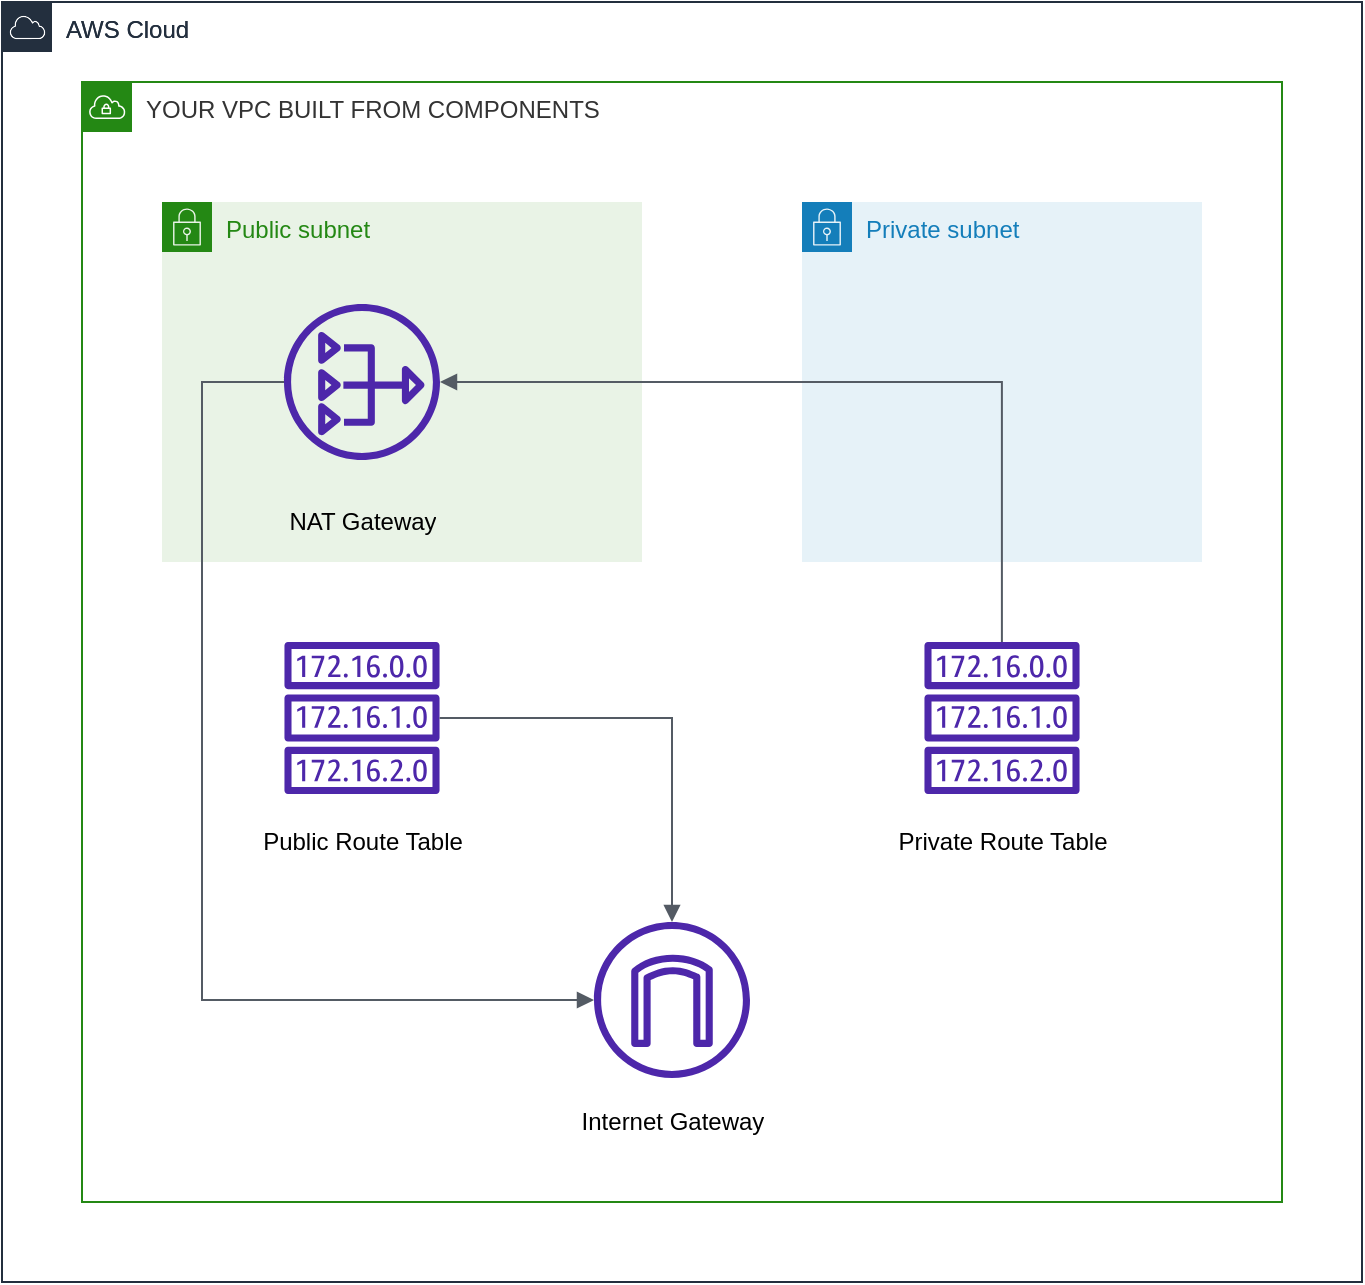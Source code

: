 <mxfile version="20.0.1" type="github">
  <diagram id="Qfw5KqlO8cd22jr_XHpM" name="Page-1">
    <mxGraphModel dx="1716" dy="783" grid="1" gridSize="10" guides="1" tooltips="1" connect="1" arrows="1" fold="1" page="1" pageScale="1" pageWidth="850" pageHeight="1100" math="0" shadow="0">
      <root>
        <mxCell id="0" />
        <mxCell id="1" parent="0" />
        <mxCell id="nmVyjJnILzeaegPNqzHL-2" value="AWS Cloud" style="points=[[0,0],[0.25,0],[0.5,0],[0.75,0],[1,0],[1,0.25],[1,0.5],[1,0.75],[1,1],[0.75,1],[0.5,1],[0.25,1],[0,1],[0,0.75],[0,0.5],[0,0.25]];outlineConnect=0;gradientColor=none;html=1;whiteSpace=wrap;fontSize=12;fontStyle=0;container=1;pointerEvents=0;collapsible=0;recursiveResize=0;shape=mxgraph.aws4.group;grIcon=mxgraph.aws4.group_aws_cloud;strokeColor=#232F3E;fillColor=none;verticalAlign=top;align=left;spacingLeft=30;fontColor=#232F3E;dashed=0;" parent="1" vertex="1">
          <mxGeometry x="40" y="40" width="680" height="640" as="geometry" />
        </mxCell>
        <mxCell id="nmVyjJnILzeaegPNqzHL-7" value="YOUR VPC BUILT FROM COMPONENTS" style="points=[[0,0],[0.25,0],[0.5,0],[0.75,0],[1,0],[1,0.25],[1,0.5],[1,0.75],[1,1],[0.75,1],[0.5,1],[0.25,1],[0,1],[0,0.75],[0,0.5],[0,0.25]];outlineConnect=0;gradientColor=none;html=1;whiteSpace=wrap;fontSize=12;fontStyle=0;container=1;pointerEvents=0;collapsible=0;recursiveResize=0;shape=mxgraph.aws4.group;grIcon=mxgraph.aws4.group_vpc;strokeColor=#248814;fillColor=none;verticalAlign=top;align=left;spacingLeft=30;fontColor=#333333;dashed=0;" parent="nmVyjJnILzeaegPNqzHL-2" vertex="1">
          <mxGeometry x="40" y="40" width="600" height="560" as="geometry" />
        </mxCell>
        <mxCell id="Y3sowy7IP2VFvMppziy5-3" value="AWS Cloud" style="points=[[0,0],[0.25,0],[0.5,0],[0.75,0],[1,0],[1,0.25],[1,0.5],[1,0.75],[1,1],[0.75,1],[0.5,1],[0.25,1],[0,1],[0,0.75],[0,0.5],[0,0.25]];outlineConnect=0;gradientColor=none;html=1;whiteSpace=wrap;fontSize=12;fontStyle=0;container=1;pointerEvents=0;collapsible=0;recursiveResize=0;shape=mxgraph.aws4.group;grIcon=mxgraph.aws4.group_aws_cloud;strokeColor=#232F3E;fillColor=none;verticalAlign=top;align=left;spacingLeft=30;fontColor=#232F3E;dashed=0;" vertex="1" parent="nmVyjJnILzeaegPNqzHL-2">
          <mxGeometry width="680" height="640" as="geometry" />
        </mxCell>
        <UserObject label="Internet Gateway" placeholders="1" name="Variable" id="nmVyjJnILzeaegPNqzHL-14">
          <mxCell style="text;html=1;strokeColor=none;fillColor=none;align=center;verticalAlign=middle;whiteSpace=wrap;overflow=hidden;" parent="Y3sowy7IP2VFvMppziy5-3" vertex="1">
            <mxGeometry x="274.5" y="550" width="121" height="20" as="geometry" />
          </mxCell>
        </UserObject>
        <mxCell id="nmVyjJnILzeaegPNqzHL-8" value="Public subnet" style="points=[[0,0],[0.25,0],[0.5,0],[0.75,0],[1,0],[1,0.25],[1,0.5],[1,0.75],[1,1],[0.75,1],[0.5,1],[0.25,1],[0,1],[0,0.75],[0,0.5],[0,0.25]];outlineConnect=0;gradientColor=none;html=1;whiteSpace=wrap;fontSize=12;fontStyle=0;container=1;pointerEvents=0;collapsible=0;recursiveResize=0;shape=mxgraph.aws4.group;grIcon=mxgraph.aws4.group_security_group;grStroke=0;strokeColor=#248814;fillColor=#E9F3E6;verticalAlign=top;align=left;spacingLeft=30;fontColor=#248814;dashed=0;" parent="Y3sowy7IP2VFvMppziy5-3" vertex="1">
          <mxGeometry x="80" y="100" width="240" height="180" as="geometry" />
        </mxCell>
        <UserObject label="NAT Gateway" placeholders="1" name="Variable" id="nmVyjJnILzeaegPNqzHL-16">
          <mxCell style="text;html=1;strokeColor=none;fillColor=none;align=center;verticalAlign=middle;whiteSpace=wrap;overflow=hidden;" parent="nmVyjJnILzeaegPNqzHL-8" vertex="1">
            <mxGeometry x="39.5" y="150" width="121" height="20" as="geometry" />
          </mxCell>
        </UserObject>
        <mxCell id="nmVyjJnILzeaegPNqzHL-9" value="Private subnet" style="points=[[0,0],[0.25,0],[0.5,0],[0.75,0],[1,0],[1,0.25],[1,0.5],[1,0.75],[1,1],[0.75,1],[0.5,1],[0.25,1],[0,1],[0,0.75],[0,0.5],[0,0.25]];outlineConnect=0;gradientColor=none;html=1;whiteSpace=wrap;fontSize=12;fontStyle=0;container=1;pointerEvents=0;collapsible=0;recursiveResize=0;shape=mxgraph.aws4.group;grIcon=mxgraph.aws4.group_security_group;grStroke=0;strokeColor=#147EBA;fillColor=#E6F2F8;verticalAlign=top;align=left;spacingLeft=30;fontColor=#147EBA;dashed=0;" parent="Y3sowy7IP2VFvMppziy5-3" vertex="1">
          <mxGeometry x="400" y="100" width="200" height="180" as="geometry" />
        </mxCell>
        <mxCell id="nmVyjJnILzeaegPNqzHL-4" value="" style="sketch=0;outlineConnect=0;fontColor=#232F3E;gradientColor=none;fillColor=#4D27AA;strokeColor=none;dashed=0;verticalLabelPosition=bottom;verticalAlign=top;align=center;html=1;fontSize=12;fontStyle=0;aspect=fixed;pointerEvents=1;shape=mxgraph.aws4.route_table;" parent="Y3sowy7IP2VFvMppziy5-3" vertex="1">
          <mxGeometry x="461" y="320" width="78" height="76" as="geometry" />
        </mxCell>
        <mxCell id="nmVyjJnILzeaegPNqzHL-3" value="" style="sketch=0;outlineConnect=0;fontColor=#232F3E;gradientColor=none;fillColor=#4D27AA;strokeColor=none;dashed=0;verticalLabelPosition=bottom;verticalAlign=top;align=center;html=1;fontSize=12;fontStyle=0;aspect=fixed;pointerEvents=1;shape=mxgraph.aws4.route_table;" parent="Y3sowy7IP2VFvMppziy5-3" vertex="1">
          <mxGeometry x="141" y="320" width="78" height="76" as="geometry" />
        </mxCell>
        <mxCell id="nmVyjJnILzeaegPNqzHL-5" value="" style="sketch=0;outlineConnect=0;fontColor=#232F3E;gradientColor=none;fillColor=#4D27AA;strokeColor=none;dashed=0;verticalLabelPosition=bottom;verticalAlign=top;align=center;html=1;fontSize=12;fontStyle=0;aspect=fixed;pointerEvents=1;shape=mxgraph.aws4.internet_gateway;" parent="Y3sowy7IP2VFvMppziy5-3" vertex="1">
          <mxGeometry x="296" y="460" width="78" height="78" as="geometry" />
        </mxCell>
        <UserObject label="Public Route Table" placeholders="1" name="Variable" id="nmVyjJnILzeaegPNqzHL-12">
          <mxCell style="text;html=1;strokeColor=none;fillColor=none;align=center;verticalAlign=middle;whiteSpace=wrap;overflow=hidden;" parent="Y3sowy7IP2VFvMppziy5-3" vertex="1">
            <mxGeometry x="119.5" y="410" width="121" height="20" as="geometry" />
          </mxCell>
        </UserObject>
        <UserObject label="Private Route Table" placeholders="1" name="Variable" id="nmVyjJnILzeaegPNqzHL-13">
          <mxCell style="text;html=1;strokeColor=none;fillColor=none;align=center;verticalAlign=middle;whiteSpace=wrap;overflow=hidden;" parent="Y3sowy7IP2VFvMppziy5-3" vertex="1">
            <mxGeometry x="439.5" y="410" width="121" height="20" as="geometry" />
          </mxCell>
        </UserObject>
        <mxCell id="nmVyjJnILzeaegPNqzHL-19" value="" style="edgeStyle=orthogonalEdgeStyle;html=1;endArrow=block;elbow=vertical;startArrow=none;endFill=1;strokeColor=#545B64;rounded=0;" parent="Y3sowy7IP2VFvMppziy5-3" source="nmVyjJnILzeaegPNqzHL-3" edge="1" target="nmVyjJnILzeaegPNqzHL-5">
          <mxGeometry width="100" relative="1" as="geometry">
            <mxPoint x="210" y="357.71" as="sourcePoint" />
            <mxPoint x="310" y="357.71" as="targetPoint" />
          </mxGeometry>
        </mxCell>
        <mxCell id="nmVyjJnILzeaegPNqzHL-6" value="" style="sketch=0;outlineConnect=0;fontColor=#232F3E;gradientColor=none;fillColor=#4D27AA;strokeColor=none;dashed=0;verticalLabelPosition=bottom;verticalAlign=top;align=center;html=1;fontSize=12;fontStyle=0;aspect=fixed;pointerEvents=1;shape=mxgraph.aws4.nat_gateway;" parent="Y3sowy7IP2VFvMppziy5-3" vertex="1">
          <mxGeometry x="141" y="151" width="78" height="78" as="geometry" />
        </mxCell>
        <mxCell id="nmVyjJnILzeaegPNqzHL-17" value="" style="edgeStyle=orthogonalEdgeStyle;html=1;endArrow=none;elbow=vertical;startArrow=block;startFill=1;strokeColor=#545B64;rounded=0;" parent="Y3sowy7IP2VFvMppziy5-3" source="nmVyjJnILzeaegPNqzHL-6" target="nmVyjJnILzeaegPNqzHL-4" edge="1">
          <mxGeometry width="100" relative="1" as="geometry">
            <mxPoint x="300" y="179.76" as="sourcePoint" />
            <mxPoint x="320" y="180" as="targetPoint" />
          </mxGeometry>
        </mxCell>
        <mxCell id="nmVyjJnILzeaegPNqzHL-20" value="" style="edgeStyle=orthogonalEdgeStyle;html=1;endArrow=none;elbow=vertical;startArrow=block;startFill=1;strokeColor=#545B64;rounded=0;" parent="Y3sowy7IP2VFvMppziy5-3" source="nmVyjJnILzeaegPNqzHL-5" target="nmVyjJnILzeaegPNqzHL-6" edge="1">
          <mxGeometry width="100" relative="1" as="geometry">
            <mxPoint x="41" y="357.5" as="sourcePoint" />
            <mxPoint x="141" y="357.5" as="targetPoint" />
            <Array as="points">
              <mxPoint x="100" y="499" />
              <mxPoint x="100" y="190" />
            </Array>
          </mxGeometry>
        </mxCell>
      </root>
    </mxGraphModel>
  </diagram>
</mxfile>

